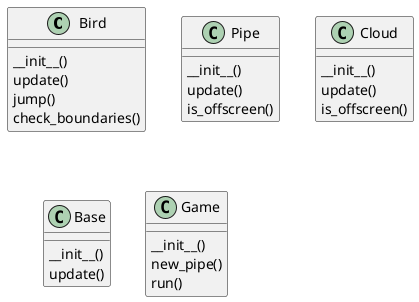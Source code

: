 @startuml
class Bird {
  __init__()
  update()
  jump()
  check_boundaries()
}
class Pipe {
  __init__()
  update()
  is_offscreen()
}
class Cloud {
  __init__()
  update()
  is_offscreen()
}
class Base {
  __init__()
  update()
}
class Game {
  __init__()
  new_pipe()
  run()
}
@enduml

